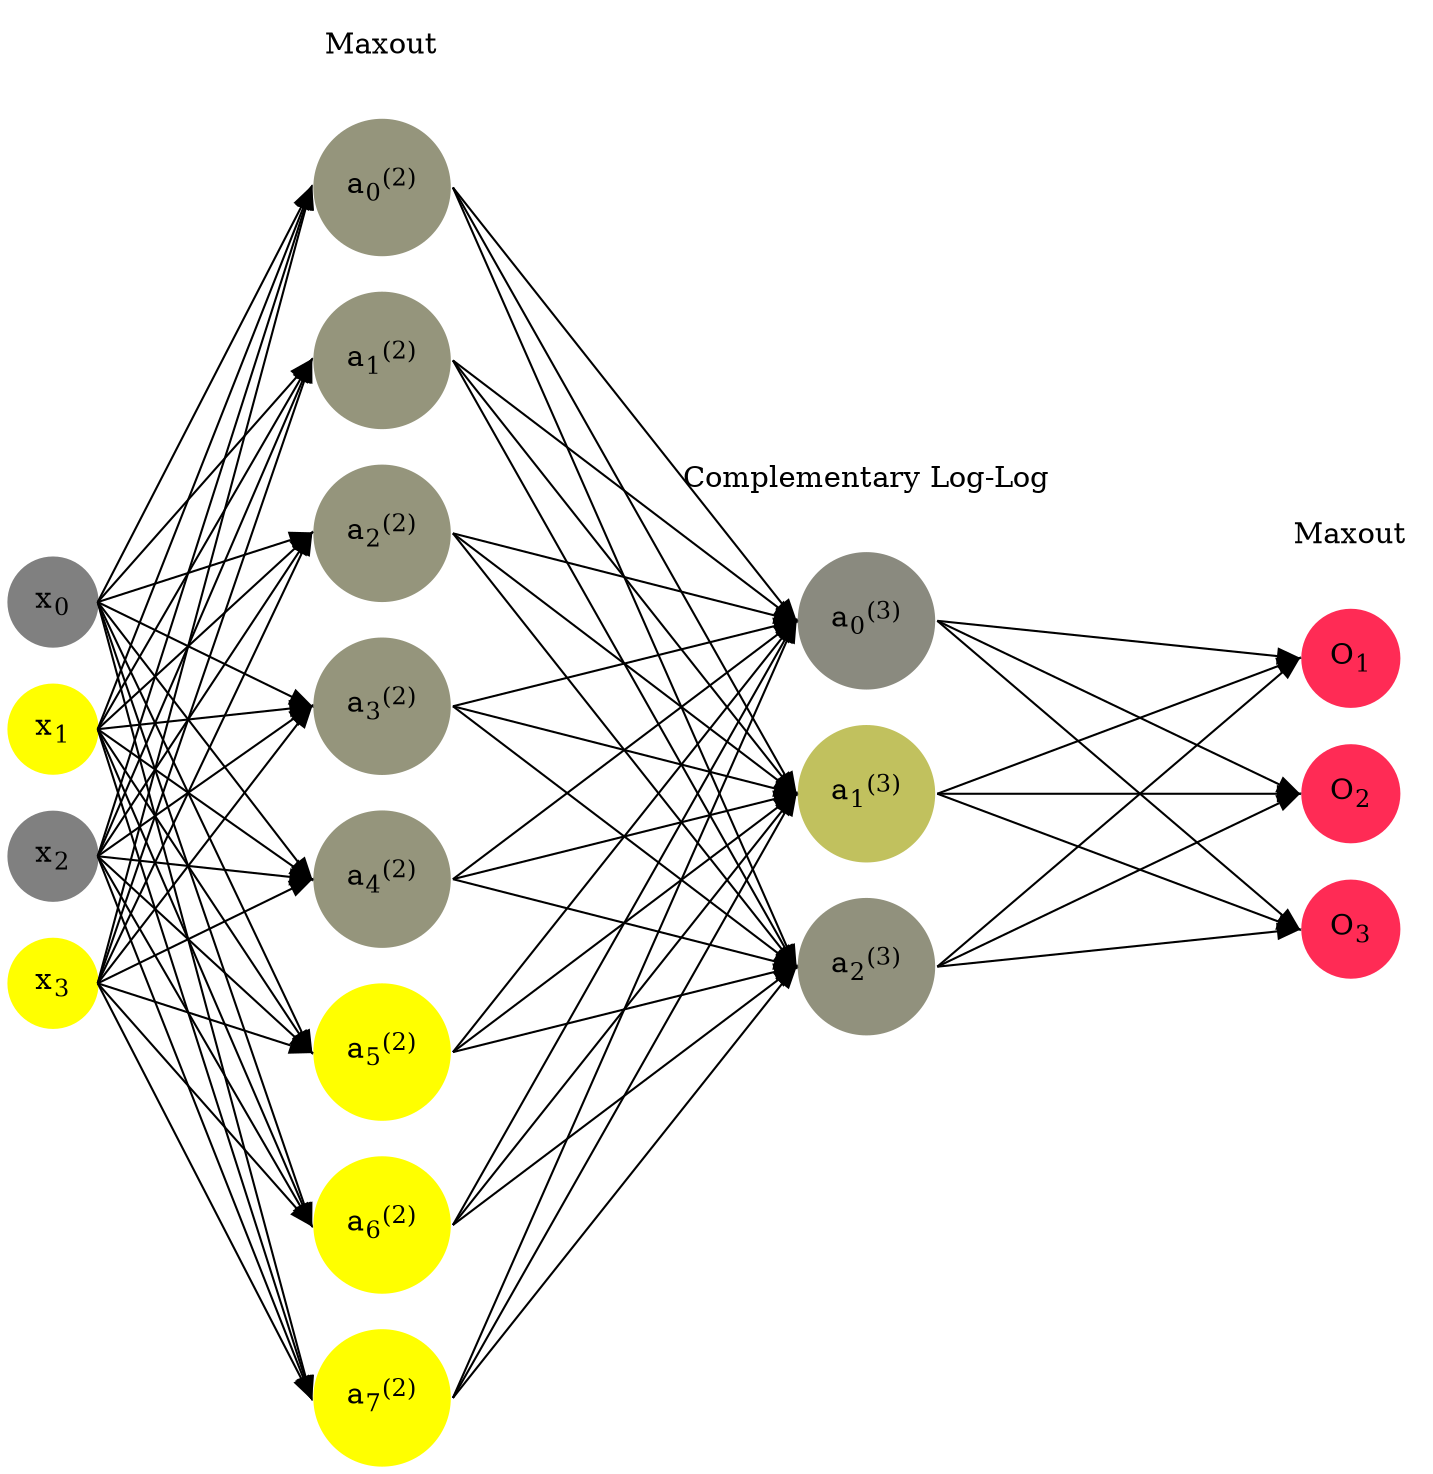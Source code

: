 digraph G {
	rankdir = LR;
	splines=false;
	edge[style=invis];
	ranksep= 1.4;
	{
	node [shape=circle, color="0.1667, 0.0, 0.5", style=filled, fillcolor="0.1667, 0.0, 0.5"];
	x0 [label=<x<sub>0</sub>>];
	}
	{
	node [shape=circle, color="0.1667, 1.0, 1.0", style=filled, fillcolor="0.1667, 1.0, 1.0"];
	x1 [label=<x<sub>1</sub>>];
	}
	{
	node [shape=circle, color="0.1667, 0.0, 0.5", style=filled, fillcolor="0.1667, 0.0, 0.5"];
	x2 [label=<x<sub>2</sub>>];
	}
	{
	node [shape=circle, color="0.1667, 1.0, 1.0", style=filled, fillcolor="0.1667, 1.0, 1.0"];
	x3 [label=<x<sub>3</sub>>];
	}
	{
	node [shape=circle, color="0.1667, 0.164560, 0.582280", style=filled, fillcolor="0.1667, 0.164560, 0.582280"];
	a02 [label=<a<sub>0</sub><sup>(2)</sup>>];
	}
	{
	node [shape=circle, color="0.1667, 0.164560, 0.582280", style=filled, fillcolor="0.1667, 0.164560, 0.582280"];
	a12 [label=<a<sub>1</sub><sup>(2)</sup>>];
	}
	{
	node [shape=circle, color="0.1667, 0.164560, 0.582280", style=filled, fillcolor="0.1667, 0.164560, 0.582280"];
	a22 [label=<a<sub>2</sub><sup>(2)</sup>>];
	}
	{
	node [shape=circle, color="0.1667, 0.164560, 0.582280", style=filled, fillcolor="0.1667, 0.164560, 0.582280"];
	a32 [label=<a<sub>3</sub><sup>(2)</sup>>];
	}
	{
	node [shape=circle, color="0.1667, 0.164560, 0.582280", style=filled, fillcolor="0.1667, 0.164560, 0.582280"];
	a42 [label=<a<sub>4</sub><sup>(2)</sup>>];
	}
	{
	node [shape=circle, color="0.1667, 2.059253, 1.529627", style=filled, fillcolor="0.1667, 2.059253, 1.529627"];
	a52 [label=<a<sub>5</sub><sup>(2)</sup>>];
	}
	{
	node [shape=circle, color="0.1667, 3.274751, 2.137376", style=filled, fillcolor="0.1667, 3.274751, 2.137376"];
	a62 [label=<a<sub>6</sub><sup>(2)</sup>>];
	}
	{
	node [shape=circle, color="0.1667, 3.274751, 2.137376", style=filled, fillcolor="0.1667, 3.274751, 2.137376"];
	a72 [label=<a<sub>7</sub><sup>(2)</sup>>];
	}
	{
	node [shape=circle, color="0.1667, 0.085345, 0.542672", style=filled, fillcolor="0.1667, 0.085345, 0.542672"];
	a03 [label=<a<sub>0</sub><sup>(3)</sup>>];
	}
	{
	node [shape=circle, color="0.1667, 0.509037, 0.754519", style=filled, fillcolor="0.1667, 0.509037, 0.754519"];
	a13 [label=<a<sub>1</sub><sup>(3)</sup>>];
	}
	{
	node [shape=circle, color="0.1667, 0.136624, 0.568312", style=filled, fillcolor="0.1667, 0.136624, 0.568312"];
	a23 [label=<a<sub>2</sub><sup>(3)</sup>>];
	}
	{
	node [shape=circle, color="0.9667, 0.83, 1.0", style=filled, fillcolor="0.9667, 0.83, 1.0"];
	O1 [label=<O<sub>1</sub>>];
	}
	{
	node [shape=circle, color="0.9667, 0.83, 1.0", style=filled, fillcolor="0.9667, 0.83, 1.0"];
	O2 [label=<O<sub>2</sub>>];
	}
	{
	node [shape=circle, color="0.9667, 0.83, 1.0", style=filled, fillcolor="0.9667, 0.83, 1.0"];
	O3 [label=<O<sub>3</sub>>];
	}
	{
	rank=same;
	x0->x1->x2->x3;
	}
	{
	rank=same;
	a02->a12->a22->a32->a42->a52->a62->a72;
	}
	{
	rank=same;
	a03->a13->a23;
	}
	{
	rank=same;
	O1->O2->O3;
	}
	l1 [shape=plaintext,label="Maxout"];
	l1->a02;
	{rank=same; l1;a02};
	l2 [shape=plaintext,label="Complementary Log-Log"];
	l2->a03;
	{rank=same; l2;a03};
	l3 [shape=plaintext,label="Maxout"];
	l3->O1;
	{rank=same; l3;O1};
edge[style=solid, tailport=e, headport=w];
	{x0;x1;x2;x3} -> {a02;a12;a22;a32;a42;a52;a62;a72};
	{a02;a12;a22;a32;a42;a52;a62;a72} -> {a03;a13;a23};
	{a03;a13;a23} -> {O1,O2,O3};
}